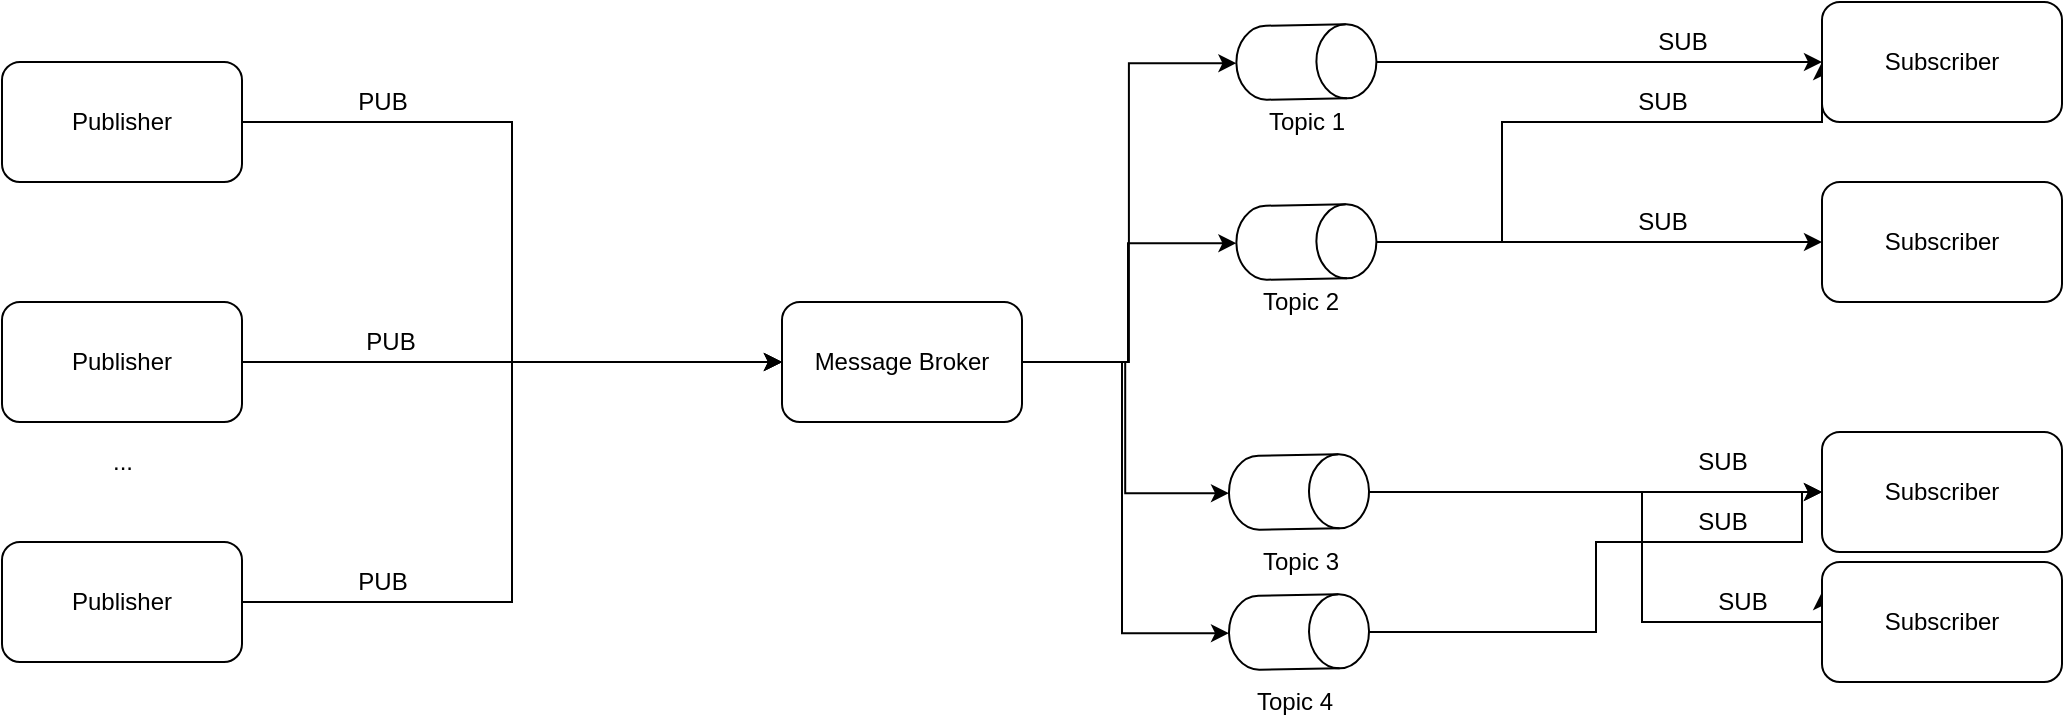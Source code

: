 <mxfile version="15.2.9" type="device"><diagram id="Jc6Xwj417KDpI864tJKg" name="Page-1"><mxGraphModel dx="868" dy="478" grid="1" gridSize="10" guides="1" tooltips="1" connect="1" arrows="1" fold="1" page="1" pageScale="1" pageWidth="827" pageHeight="1169" math="0" shadow="0"><root><mxCell id="0"/><mxCell id="1" parent="0"/><mxCell id="IWTMAKPylmDEmiuRlsD9-25" style="edgeStyle=orthogonalEdgeStyle;rounded=0;orthogonalLoop=1;jettySize=auto;html=1;entryX=0;entryY=0.5;entryDx=0;entryDy=0;" parent="1" source="IWTMAKPylmDEmiuRlsD9-1" target="IWTMAKPylmDEmiuRlsD9-5" edge="1"><mxGeometry relative="1" as="geometry"/></mxCell><mxCell id="IWTMAKPylmDEmiuRlsD9-1" value="Publisher" style="rounded=1;whiteSpace=wrap;html=1;" parent="1" vertex="1"><mxGeometry x="240" y="90" width="120" height="60" as="geometry"/></mxCell><mxCell id="IWTMAKPylmDEmiuRlsD9-27" style="edgeStyle=orthogonalEdgeStyle;rounded=0;orthogonalLoop=1;jettySize=auto;html=1;entryX=0;entryY=0.5;entryDx=0;entryDy=0;" parent="1" source="IWTMAKPylmDEmiuRlsD9-2" target="IWTMAKPylmDEmiuRlsD9-5" edge="1"><mxGeometry relative="1" as="geometry"/></mxCell><mxCell id="IWTMAKPylmDEmiuRlsD9-2" value="Publisher" style="rounded=1;whiteSpace=wrap;html=1;" parent="1" vertex="1"><mxGeometry x="240" y="330" width="120" height="60" as="geometry"/></mxCell><mxCell id="IWTMAKPylmDEmiuRlsD9-26" style="edgeStyle=orthogonalEdgeStyle;rounded=0;orthogonalLoop=1;jettySize=auto;html=1;" parent="1" source="IWTMAKPylmDEmiuRlsD9-3" target="IWTMAKPylmDEmiuRlsD9-5" edge="1"><mxGeometry relative="1" as="geometry"/></mxCell><mxCell id="IWTMAKPylmDEmiuRlsD9-3" value="Publisher" style="rounded=1;whiteSpace=wrap;html=1;" parent="1" vertex="1"><mxGeometry x="240" y="210" width="120" height="60" as="geometry"/></mxCell><mxCell id="IWTMAKPylmDEmiuRlsD9-4" value="..." style="text;html=1;align=center;verticalAlign=middle;resizable=0;points=[];autosize=1;strokeColor=none;" parent="1" vertex="1"><mxGeometry x="285" y="280" width="30" height="20" as="geometry"/></mxCell><mxCell id="IWTMAKPylmDEmiuRlsD9-21" style="edgeStyle=orthogonalEdgeStyle;rounded=0;orthogonalLoop=1;jettySize=auto;html=1;entryX=0.5;entryY=1;entryDx=0;entryDy=0;entryPerimeter=0;" parent="1" source="IWTMAKPylmDEmiuRlsD9-5" target="IWTMAKPylmDEmiuRlsD9-10" edge="1"><mxGeometry relative="1" as="geometry"/></mxCell><mxCell id="IWTMAKPylmDEmiuRlsD9-22" style="edgeStyle=orthogonalEdgeStyle;rounded=0;orthogonalLoop=1;jettySize=auto;html=1;entryX=0.5;entryY=1;entryDx=0;entryDy=0;entryPerimeter=0;" parent="1" source="IWTMAKPylmDEmiuRlsD9-5" target="IWTMAKPylmDEmiuRlsD9-9" edge="1"><mxGeometry relative="1" as="geometry"><Array as="points"><mxPoint x="803" y="240"/><mxPoint x="803" y="181"/></Array></mxGeometry></mxCell><mxCell id="IWTMAKPylmDEmiuRlsD9-23" style="edgeStyle=orthogonalEdgeStyle;rounded=0;orthogonalLoop=1;jettySize=auto;html=1;entryX=0.5;entryY=1;entryDx=0;entryDy=0;entryPerimeter=0;" parent="1" source="IWTMAKPylmDEmiuRlsD9-5" target="IWTMAKPylmDEmiuRlsD9-6" edge="1"><mxGeometry relative="1" as="geometry"/></mxCell><mxCell id="IWTMAKPylmDEmiuRlsD9-24" style="edgeStyle=orthogonalEdgeStyle;rounded=0;orthogonalLoop=1;jettySize=auto;html=1;entryX=0.5;entryY=1;entryDx=0;entryDy=0;entryPerimeter=0;" parent="1" source="IWTMAKPylmDEmiuRlsD9-5" target="IWTMAKPylmDEmiuRlsD9-8" edge="1"><mxGeometry relative="1" as="geometry"><Array as="points"><mxPoint x="800" y="240"/><mxPoint x="800" y="376"/></Array></mxGeometry></mxCell><mxCell id="IWTMAKPylmDEmiuRlsD9-5" value="Message Broker" style="rounded=1;whiteSpace=wrap;html=1;" parent="1" vertex="1"><mxGeometry x="630" y="210" width="120" height="60" as="geometry"/></mxCell><mxCell id="IWTMAKPylmDEmiuRlsD9-18" style="edgeStyle=orthogonalEdgeStyle;rounded=0;orthogonalLoop=1;jettySize=auto;html=1;" parent="1" source="IWTMAKPylmDEmiuRlsD9-6" target="IWTMAKPylmDEmiuRlsD9-13" edge="1"><mxGeometry relative="1" as="geometry"/></mxCell><mxCell id="IWTMAKPylmDEmiuRlsD9-20" style="edgeStyle=orthogonalEdgeStyle;rounded=0;orthogonalLoop=1;jettySize=auto;html=1;entryX=0;entryY=0.25;entryDx=0;entryDy=0;" parent="1" source="IWTMAKPylmDEmiuRlsD9-6" target="IWTMAKPylmDEmiuRlsD9-14" edge="1"><mxGeometry relative="1" as="geometry"><Array as="points"><mxPoint x="1060" y="305"/><mxPoint x="1060" y="370"/><mxPoint x="1150" y="370"/></Array></mxGeometry></mxCell><mxCell id="IWTMAKPylmDEmiuRlsD9-6" value="" style="shape=cylinder3;whiteSpace=wrap;html=1;boundedLbl=1;backgroundOutline=1;size=15;rotation=89;" parent="1" vertex="1"><mxGeometry x="870" y="270" width="37" height="70" as="geometry"/></mxCell><mxCell id="IWTMAKPylmDEmiuRlsD9-19" style="edgeStyle=orthogonalEdgeStyle;rounded=0;orthogonalLoop=1;jettySize=auto;html=1;entryX=0;entryY=0.5;entryDx=0;entryDy=0;" parent="1" source="IWTMAKPylmDEmiuRlsD9-8" target="IWTMAKPylmDEmiuRlsD9-13" edge="1"><mxGeometry relative="1" as="geometry"><Array as="points"><mxPoint x="1037" y="375"/><mxPoint x="1037" y="330"/><mxPoint x="1140" y="330"/><mxPoint x="1140" y="305"/></Array></mxGeometry></mxCell><mxCell id="IWTMAKPylmDEmiuRlsD9-8" value="" style="shape=cylinder3;whiteSpace=wrap;html=1;boundedLbl=1;backgroundOutline=1;size=15;rotation=89;" parent="1" vertex="1"><mxGeometry x="870" y="340" width="37" height="70" as="geometry"/></mxCell><mxCell id="IWTMAKPylmDEmiuRlsD9-16" style="edgeStyle=orthogonalEdgeStyle;rounded=0;orthogonalLoop=1;jettySize=auto;html=1;entryX=0;entryY=0.5;entryDx=0;entryDy=0;" parent="1" source="IWTMAKPylmDEmiuRlsD9-9" target="IWTMAKPylmDEmiuRlsD9-12" edge="1"><mxGeometry relative="1" as="geometry"><Array as="points"><mxPoint x="990" y="180"/><mxPoint x="990" y="120"/><mxPoint x="1150" y="120"/></Array></mxGeometry></mxCell><mxCell id="IWTMAKPylmDEmiuRlsD9-17" style="edgeStyle=orthogonalEdgeStyle;rounded=0;orthogonalLoop=1;jettySize=auto;html=1;" parent="1" source="IWTMAKPylmDEmiuRlsD9-9" target="IWTMAKPylmDEmiuRlsD9-11" edge="1"><mxGeometry relative="1" as="geometry"/></mxCell><mxCell id="IWTMAKPylmDEmiuRlsD9-9" value="" style="shape=cylinder3;whiteSpace=wrap;html=1;boundedLbl=1;backgroundOutline=1;size=15;rotation=89;" parent="1" vertex="1"><mxGeometry x="873.7" y="145" width="37" height="70" as="geometry"/></mxCell><mxCell id="IWTMAKPylmDEmiuRlsD9-15" style="edgeStyle=orthogonalEdgeStyle;rounded=0;orthogonalLoop=1;jettySize=auto;html=1;" parent="1" source="IWTMAKPylmDEmiuRlsD9-10" target="IWTMAKPylmDEmiuRlsD9-12" edge="1"><mxGeometry relative="1" as="geometry"/></mxCell><mxCell id="IWTMAKPylmDEmiuRlsD9-10" value="" style="shape=cylinder3;whiteSpace=wrap;html=1;boundedLbl=1;backgroundOutline=1;size=15;rotation=89;" parent="1" vertex="1"><mxGeometry x="873.7" y="55" width="37" height="70" as="geometry"/></mxCell><mxCell id="IWTMAKPylmDEmiuRlsD9-11" value="Subscriber" style="rounded=1;whiteSpace=wrap;html=1;" parent="1" vertex="1"><mxGeometry x="1150" y="150" width="120" height="60" as="geometry"/></mxCell><mxCell id="IWTMAKPylmDEmiuRlsD9-12" value="Subscriber" style="rounded=1;whiteSpace=wrap;html=1;" parent="1" vertex="1"><mxGeometry x="1150" y="60" width="120" height="60" as="geometry"/></mxCell><mxCell id="IWTMAKPylmDEmiuRlsD9-13" value="Subscriber" style="rounded=1;whiteSpace=wrap;html=1;" parent="1" vertex="1"><mxGeometry x="1150" y="275" width="120" height="60" as="geometry"/></mxCell><mxCell id="IWTMAKPylmDEmiuRlsD9-14" value="Subscriber" style="rounded=1;whiteSpace=wrap;html=1;" parent="1" vertex="1"><mxGeometry x="1150" y="340" width="120" height="60" as="geometry"/></mxCell><mxCell id="IWTMAKPylmDEmiuRlsD9-28" value="Topic 1" style="text;html=1;align=center;verticalAlign=middle;resizable=0;points=[];autosize=1;strokeColor=none;" parent="1" vertex="1"><mxGeometry x="867.2" y="110" width="50" height="20" as="geometry"/></mxCell><mxCell id="IWTMAKPylmDEmiuRlsD9-29" value="Topic 2" style="text;html=1;align=center;verticalAlign=middle;resizable=0;points=[];autosize=1;strokeColor=none;" parent="1" vertex="1"><mxGeometry x="863.5" y="200" width="50" height="20" as="geometry"/></mxCell><mxCell id="IWTMAKPylmDEmiuRlsD9-30" value="Topic 3" style="text;html=1;align=center;verticalAlign=middle;resizable=0;points=[];autosize=1;strokeColor=none;" parent="1" vertex="1"><mxGeometry x="863.5" y="330" width="50" height="20" as="geometry"/></mxCell><mxCell id="IWTMAKPylmDEmiuRlsD9-31" value="Topic 4" style="text;html=1;align=center;verticalAlign=middle;resizable=0;points=[];autosize=1;strokeColor=none;" parent="1" vertex="1"><mxGeometry x="860.7" y="400" width="50" height="20" as="geometry"/></mxCell><mxCell id="mnAl7GKLxySqIh-TGvTv-1" value="PUB" style="text;html=1;align=center;verticalAlign=middle;resizable=0;points=[];autosize=1;strokeColor=none;fillColor=none;" vertex="1" parent="1"><mxGeometry x="410" y="100" width="40" height="20" as="geometry"/></mxCell><mxCell id="mnAl7GKLxySqIh-TGvTv-2" value="PUB" style="text;html=1;align=center;verticalAlign=middle;resizable=0;points=[];autosize=1;strokeColor=none;fillColor=none;" vertex="1" parent="1"><mxGeometry x="414" y="220" width="40" height="20" as="geometry"/></mxCell><mxCell id="mnAl7GKLxySqIh-TGvTv-3" value="PUB" style="text;html=1;align=center;verticalAlign=middle;resizable=0;points=[];autosize=1;strokeColor=none;fillColor=none;" vertex="1" parent="1"><mxGeometry x="410" y="340" width="40" height="20" as="geometry"/></mxCell><mxCell id="mnAl7GKLxySqIh-TGvTv-4" value="SUB" style="text;html=1;align=center;verticalAlign=middle;resizable=0;points=[];autosize=1;strokeColor=none;fillColor=none;" vertex="1" parent="1"><mxGeometry x="1060" y="70" width="40" height="20" as="geometry"/></mxCell><mxCell id="mnAl7GKLxySqIh-TGvTv-5" value="SUB" style="text;html=1;align=center;verticalAlign=middle;resizable=0;points=[];autosize=1;strokeColor=none;fillColor=none;" vertex="1" parent="1"><mxGeometry x="1050" y="100" width="40" height="20" as="geometry"/></mxCell><mxCell id="mnAl7GKLxySqIh-TGvTv-6" value="SUB" style="text;html=1;align=center;verticalAlign=middle;resizable=0;points=[];autosize=1;strokeColor=none;fillColor=none;" vertex="1" parent="1"><mxGeometry x="1050" y="160" width="40" height="20" as="geometry"/></mxCell><mxCell id="mnAl7GKLxySqIh-TGvTv-7" value="SUB" style="text;html=1;align=center;verticalAlign=middle;resizable=0;points=[];autosize=1;strokeColor=none;fillColor=none;" vertex="1" parent="1"><mxGeometry x="1080" y="280" width="40" height="20" as="geometry"/></mxCell><mxCell id="mnAl7GKLxySqIh-TGvTv-8" value="SUB" style="text;html=1;align=center;verticalAlign=middle;resizable=0;points=[];autosize=1;strokeColor=none;fillColor=none;" vertex="1" parent="1"><mxGeometry x="1080" y="310" width="40" height="20" as="geometry"/></mxCell><mxCell id="mnAl7GKLxySqIh-TGvTv-9" value="SUB" style="text;html=1;align=center;verticalAlign=middle;resizable=0;points=[];autosize=1;strokeColor=none;fillColor=none;" vertex="1" parent="1"><mxGeometry x="1090" y="350" width="40" height="20" as="geometry"/></mxCell></root></mxGraphModel></diagram></mxfile>